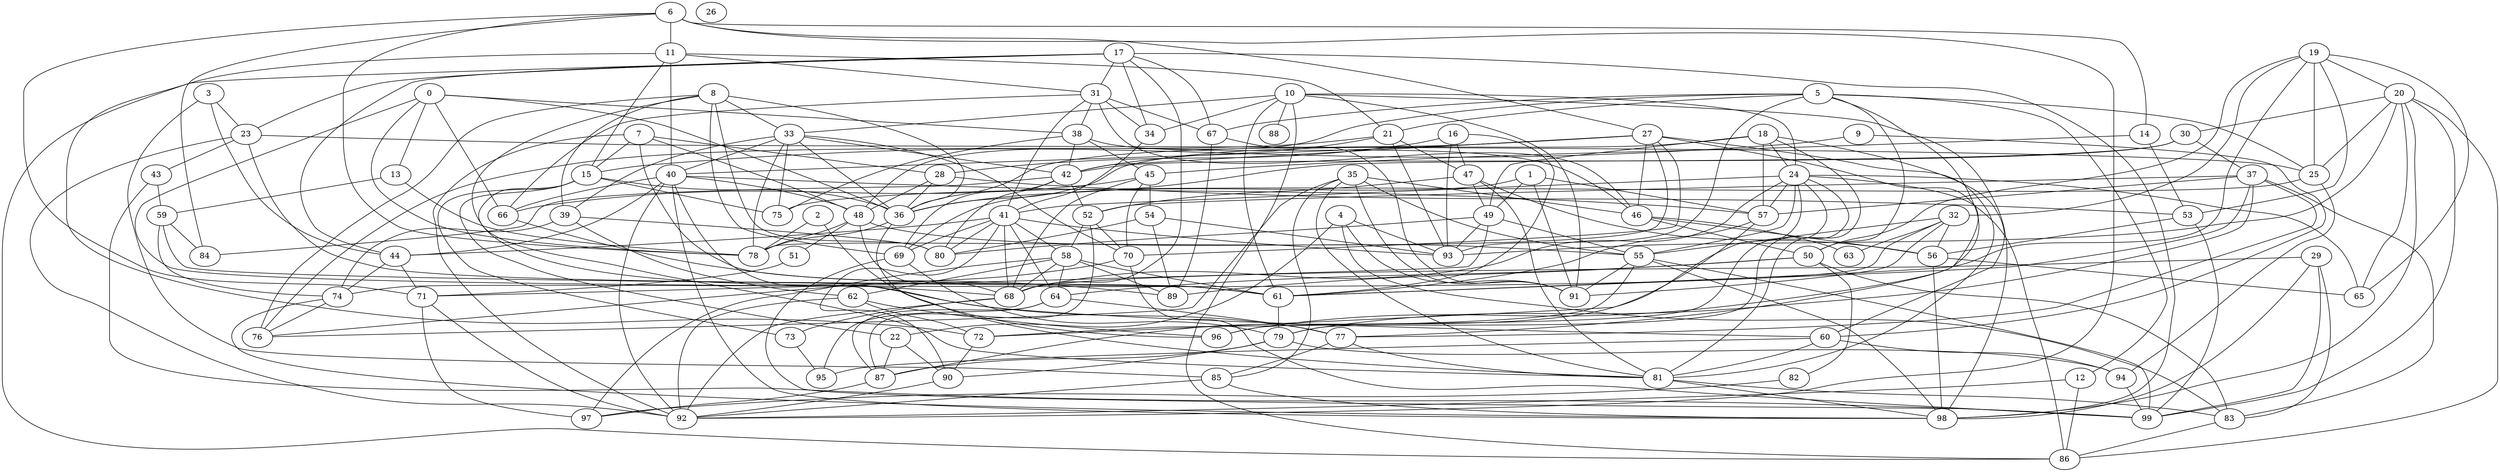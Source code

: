 strict graph "gnp_random_graph(100,0.06)" {
0;
1;
2;
3;
4;
5;
6;
7;
8;
9;
10;
11;
12;
13;
14;
15;
16;
17;
18;
19;
20;
21;
22;
23;
24;
25;
26;
27;
28;
29;
30;
31;
32;
33;
34;
35;
36;
37;
38;
39;
40;
41;
42;
43;
44;
45;
46;
47;
48;
49;
50;
51;
52;
53;
54;
55;
56;
57;
58;
59;
60;
61;
62;
63;
64;
65;
66;
67;
68;
69;
70;
71;
72;
73;
74;
75;
76;
77;
78;
79;
80;
81;
82;
83;
84;
85;
86;
87;
88;
89;
90;
91;
92;
93;
94;
95;
96;
97;
98;
99;
0 -- 66  [is_available=True, prob="0.285993409018"];
0 -- 68  [is_available=True, prob="0.408271628962"];
0 -- 38  [is_available=True, prob="0.296273216377"];
0 -- 13  [is_available=True, prob="1.0"];
0 -- 78  [is_available=True, prob="0.859927181716"];
0 -- 36  [is_available=True, prob="1.0"];
1 -- 49  [is_available=True, prob="0.604667157828"];
1 -- 91  [is_available=True, prob="0.357649810131"];
1 -- 69  [is_available=True, prob="0.524699399899"];
1 -- 57  [is_available=True, prob="1.0"];
2 -- 96  [is_available=True, prob="0.299850121517"];
2 -- 78  [is_available=True, prob="0.285714248903"];
3 -- 44  [is_available=True, prob="0.460301121538"];
3 -- 85  [is_available=True, prob="0.500185943929"];
3 -- 23  [is_available=True, prob="0.847214478154"];
4 -- 91  [is_available=True, prob="1.0"];
4 -- 83  [is_available=True, prob="0.746444507326"];
4 -- 93  [is_available=True, prob="0.657781175677"];
4 -- 22  [is_available=True, prob="0.815360118329"];
5 -- 96  [is_available=True, prob="0.719372335919"];
5 -- 67  [is_available=True, prob="0.748577745826"];
5 -- 12  [is_available=True, prob="1.0"];
5 -- 48  [is_available=True, prob="0.120052932561"];
5 -- 50  [is_available=True, prob="0.561095474374"];
5 -- 21  [is_available=True, prob="0.701312883985"];
5 -- 25  [is_available=True, prob="0.642752705327"];
5 -- 93  [is_available=True, prob="0.801007285372"];
6 -- 71  [is_available=True, prob="1.0"];
6 -- 11  [is_available=True, prob="0.629534380788"];
6 -- 78  [is_available=True, prob="0.106730871365"];
6 -- 84  [is_available=True, prob="1.0"];
6 -- 14  [is_available=True, prob="0.923087445052"];
6 -- 27  [is_available=True, prob="0.910961626108"];
6 -- 92  [is_available=True, prob="1.0"];
7 -- 48  [is_available=True, prob="0.930410889781"];
7 -- 92  [is_available=True, prob="0.723240971278"];
7 -- 28  [is_available=True, prob="0.0502361339894"];
7 -- 61  [is_available=True, prob="0.661242679109"];
7 -- 15  [is_available=True, prob="0.21995761525"];
8 -- 33  [is_available=True, prob="0.0416416197827"];
8 -- 36  [is_available=True, prob="0.301587723832"];
8 -- 69  [is_available=True, prob="0.046320421493"];
8 -- 39  [is_available=True, prob="0.723200490583"];
8 -- 76  [is_available=True, prob="0.0628886855661"];
8 -- 80  [is_available=True, prob="0.287014544059"];
8 -- 60  [is_available=True, prob="0.820266797028"];
9 -- 60  [is_available=True, prob="0.969749129729"];
9 -- 15  [is_available=True, prob="0.264772344623"];
10 -- 33  [is_available=True, prob="0.388321305865"];
10 -- 34  [is_available=True, prob="0.117553580894"];
10 -- 98  [is_available=True, prob="0.825994317309"];
10 -- 88  [is_available=True, prob="0.237914806454"];
10 -- 86  [is_available=True, prob="0.232958043354"];
10 -- 24  [is_available=True, prob="0.481614877089"];
10 -- 91  [is_available=True, prob="1.0"];
10 -- 61  [is_available=True, prob="0.355260900819"];
11 -- 40  [is_available=True, prob="1.0"];
11 -- 15  [is_available=True, prob="0.0580295078124"];
11 -- 72  [is_available=True, prob="0.635699881247"];
11 -- 21  [is_available=True, prob="0.231369464631"];
11 -- 31  [is_available=True, prob="0.00296051552034"];
12 -- 92  [is_available=True, prob="0.719872515561"];
12 -- 86  [is_available=True, prob="0.099398030411"];
13 -- 59  [is_available=True, prob="1.0"];
13 -- 78  [is_available=True, prob="0.215301074298"];
14 -- 45  [is_available=True, prob="0.712167791933"];
14 -- 53  [is_available=True, prob="0.209428827016"];
15 -- 75  [is_available=True, prob="0.183811323094"];
15 -- 36  [is_available=True, prob="0.286317937538"];
15 -- 81  [is_available=True, prob="0.600672377037"];
15 -- 22  [is_available=True, prob="0.0853020537858"];
15 -- 73  [is_available=True, prob="0.276207265705"];
16 -- 28  [is_available=True, prob="0.436902291377"];
16 -- 61  [is_available=True, prob="0.299769467902"];
16 -- 93  [is_available=True, prob="0.521003176467"];
16 -- 47  [is_available=True, prob="1.0"];
17 -- 34  [is_available=True, prob="0.141966720568"];
17 -- 67  [is_available=True, prob="0.175566557403"];
17 -- 68  [is_available=True, prob="0.551105911742"];
17 -- 44  [is_available=True, prob="0.101134685152"];
17 -- 98  [is_available=True, prob="0.653649030493"];
17 -- 86  [is_available=True, prob="0.671618212454"];
17 -- 23  [is_available=True, prob="0.794198963268"];
17 -- 31  [is_available=True, prob="1.0"];
18 -- 36  [is_available=True, prob="0.719946665753"];
18 -- 81  [is_available=True, prob="1.0"];
18 -- 49  [is_available=True, prob="0.629337389663"];
18 -- 24  [is_available=True, prob="1.0"];
18 -- 57  [is_available=True, prob="0.670048487387"];
18 -- 60  [is_available=True, prob="1.0"];
19 -- 32  [is_available=True, prob="0.539341168707"];
19 -- 65  [is_available=True, prob="0.515469275719"];
19 -- 50  [is_available=True, prob="0.500019732306"];
19 -- 20  [is_available=True, prob="0.100219456723"];
19 -- 53  [is_available=True, prob="1.0"];
19 -- 25  [is_available=True, prob="0.346940684763"];
19 -- 61  [is_available=True, prob="0.253581155231"];
20 -- 65  [is_available=True, prob="1.0"];
20 -- 98  [is_available=True, prob="0.340222827013"];
20 -- 99  [is_available=True, prob="1.0"];
20 -- 86  [is_available=True, prob="0.916770081124"];
20 -- 25  [is_available=True, prob="0.859436113526"];
20 -- 93  [is_available=True, prob="1.0"];
20 -- 30  [is_available=True, prob="0.388439736894"];
21 -- 42  [is_available=True, prob="0.902894214998"];
21 -- 76  [is_available=True, prob="0.860771504606"];
21 -- 47  [is_available=True, prob="0.370187296753"];
21 -- 93  [is_available=True, prob="0.828162054209"];
22 -- 90  [is_available=True, prob="1.0"];
22 -- 87  [is_available=True, prob="0.29834836199"];
23 -- 43  [is_available=True, prob="1.0"];
23 -- 25  [is_available=True, prob="0.54464073279"];
23 -- 92  [is_available=True, prob="1.0"];
23 -- 61  [is_available=True, prob="0.230990098555"];
24 -- 96  [is_available=True, prob="1.0"];
24 -- 65  [is_available=True, prob="1.0"];
24 -- 68  [is_available=True, prob="0.957252139939"];
24 -- 72  [is_available=True, prob="0.897327393242"];
24 -- 41  [is_available=True, prob="0.747572438452"];
24 -- 79  [is_available=True, prob="0.798248223998"];
24 -- 86  [is_available=True, prob="1.0"];
24 -- 55  [is_available=True, prob="0.739817359778"];
24 -- 57  [is_available=True, prob="0.0264856437969"];
25 -- 75  [is_available=True, prob="0.893446836291"];
25 -- 94  [is_available=True, prob="0.39802520252"];
27 -- 36  [is_available=True, prob="1.0"];
27 -- 70  [is_available=True, prob="1.0"];
27 -- 40  [is_available=True, prob="0.349823970588"];
27 -- 42  [is_available=True, prob="0.5772016073"];
27 -- 77  [is_available=True, prob="0.699029177619"];
27 -- 46  [is_available=True, prob="1.0"];
27 -- 81  [is_available=True, prob="1.0"];
27 -- 78  [is_available=True, prob="0.848506728166"];
28 -- 48  [is_available=True, prob="0.0900922259024"];
28 -- 36  [is_available=True, prob="1.0"];
28 -- 53  [is_available=True, prob="1.0"];
29 -- 99  [is_available=True, prob="0.86598505096"];
29 -- 98  [is_available=True, prob="0.964228881975"];
29 -- 83  [is_available=True, prob="0.0688823442252"];
29 -- 68  [is_available=True, prob="0.572256224292"];
30 -- 36  [is_available=True, prob="0.7492929856"];
30 -- 42  [is_available=True, prob="0.447926097723"];
30 -- 37  [is_available=True, prob="0.533597895497"];
31 -- 34  [is_available=True, prob="0.56284195246"];
31 -- 67  [is_available=True, prob="0.501370358193"];
31 -- 38  [is_available=True, prob="0.45593711982"];
31 -- 41  [is_available=True, prob="1.0"];
31 -- 66  [is_available=True, prob="1.0"];
31 -- 46  [is_available=True, prob="0.942852229435"];
32 -- 74  [is_available=True, prob="1.0"];
32 -- 55  [is_available=True, prob="1.0"];
32 -- 56  [is_available=True, prob="0.11147332276"];
32 -- 91  [is_available=True, prob="0.95412081104"];
32 -- 63  [is_available=True, prob="0.455032556409"];
33 -- 36  [is_available=True, prob="0.862824704485"];
33 -- 70  [is_available=True, prob="0.653252852145"];
33 -- 39  [is_available=True, prob="1.0"];
33 -- 75  [is_available=True, prob="0.221740802447"];
33 -- 78  [is_available=True, prob="0.215396300032"];
33 -- 40  [is_available=True, prob="0.728714351767"];
33 -- 42  [is_available=True, prob="0.748983606613"];
34 -- 41  [is_available=True, prob="0.270065394995"];
35 -- 76  [is_available=True, prob="1.0"];
35 -- 46  [is_available=True, prob="0.458002972136"];
35 -- 81  [is_available=True, prob="1.0"];
35 -- 85  [is_available=True, prob="1.0"];
35 -- 55  [is_available=True, prob="0.769030183589"];
35 -- 91  [is_available=True, prob="1.0"];
36 -- 78  [is_available=True, prob="0.112167129749"];
36 -- 81  [is_available=True, prob="0.960062909313"];
37 -- 77  [is_available=True, prob="0.179254516961"];
37 -- 79  [is_available=True, prob="1.0"];
37 -- 83  [is_available=True, prob="0.654622026334"];
37 -- 52  [is_available=True, prob="0.462660122635"];
37 -- 57  [is_available=True, prob="0.762289508148"];
37 -- 61  [is_available=True, prob="0.819755607741"];
38 -- 42  [is_available=True, prob="0.402881844481"];
38 -- 75  [is_available=True, prob="0.672891929239"];
38 -- 45  [is_available=True, prob="0.53621217891"];
38 -- 46  [is_available=True, prob="1.0"];
39 -- 74  [is_available=True, prob="0.939575297418"];
39 -- 62  [is_available=True, prob="0.250684996366"];
39 -- 80  [is_available=True, prob="0.243493562844"];
40 -- 66  [is_available=True, prob="1.0"];
40 -- 98  [is_available=True, prob="0.734735302537"];
40 -- 44  [is_available=True, prob="0.255227517438"];
40 -- 77  [is_available=True, prob="0.545714134888"];
40 -- 48  [is_available=True, prob="0.260814840316"];
40 -- 57  [is_available=True, prob="0.234957980436"];
40 -- 92  [is_available=True, prob="0.977079638418"];
41 -- 64  [is_available=True, prob="1.0"];
41 -- 68  [is_available=True, prob="0.203921141448"];
41 -- 69  [is_available=True, prob="0.11414101094"];
41 -- 44  [is_available=True, prob="0.834725720163"];
41 -- 93  [is_available=True, prob="0.135421587392"];
41 -- 80  [is_available=True, prob="0.495054604283"];
41 -- 58  [is_available=True, prob="1.0"];
41 -- 90  [is_available=True, prob="0.204312237366"];
42 -- 69  [is_available=True, prob="1.0"];
42 -- 80  [is_available=True, prob="0.916147393678"];
42 -- 52  [is_available=True, prob="0.388124222762"];
42 -- 84  [is_available=True, prob="1.0"];
43 -- 99  [is_available=True, prob="0.186759480939"];
43 -- 59  [is_available=True, prob="0.61509443092"];
44 -- 71  [is_available=True, prob="0.000816022050932"];
44 -- 74  [is_available=True, prob="0.174072216872"];
45 -- 66  [is_available=True, prob="1.0"];
45 -- 68  [is_available=True, prob="1.0"];
45 -- 70  [is_available=True, prob="0.88458058379"];
45 -- 54  [is_available=True, prob="1.0"];
46 -- 63  [is_available=True, prob="0.213781866819"];
46 -- 50  [is_available=True, prob="1.0"];
46 -- 56  [is_available=True, prob="0.521644387626"];
47 -- 81  [is_available=True, prob="0.713329288932"];
47 -- 49  [is_available=True, prob="0.0161596559183"];
47 -- 52  [is_available=True, prob="0.0155014421175"];
47 -- 56  [is_available=True, prob="0.324135486933"];
48 -- 68  [is_available=True, prob="0.247032479153"];
48 -- 78  [is_available=True, prob="1.0"];
48 -- 51  [is_available=True, prob="0.379417256329"];
48 -- 55  [is_available=True, prob="0.615886125516"];
49 -- 71  [is_available=True, prob="1.0"];
49 -- 80  [is_available=True, prob="0.90851245092"];
49 -- 55  [is_available=True, prob="0.611403256371"];
49 -- 93  [is_available=True, prob="0.833934960451"];
50 -- 64  [is_available=True, prob="0.750401809783"];
50 -- 82  [is_available=True, prob="0.90927380175"];
50 -- 83  [is_available=True, prob="0.165336573412"];
50 -- 89  [is_available=True, prob="0.271345515412"];
51 -- 71  [is_available=True, prob="0.433254025134"];
52 -- 70  [is_available=True, prob="1.0"];
52 -- 87  [is_available=True, prob="0.320196667826"];
52 -- 58  [is_available=True, prob="0.931319395669"];
53 -- 56  [is_available=True, prob="0.374469831818"];
53 -- 99  [is_available=True, prob="1.0"];
54 -- 80  [is_available=True, prob="0.98134142188"];
54 -- 89  [is_available=True, prob="0.488104317097"];
54 -- 93  [is_available=True, prob="1.0"];
55 -- 98  [is_available=True, prob="1.0"];
55 -- 72  [is_available=True, prob="0.670715513694"];
55 -- 99  [is_available=True, prob="1.0"];
55 -- 91  [is_available=True, prob="0.792614771439"];
56 -- 65  [is_available=True, prob="0.684012920596"];
56 -- 98  [is_available=True, prob="0.4382645701"];
57 -- 87  [is_available=True, prob="0.769425312275"];
57 -- 61  [is_available=True, prob="1.0"];
58 -- 64  [is_available=True, prob="1.0"];
58 -- 97  [is_available=True, prob="0.562742566081"];
58 -- 68  [is_available=True, prob="0.473799750435"];
58 -- 89  [is_available=True, prob="0.567513291255"];
58 -- 61  [is_available=True, prob="0.316139578044"];
58 -- 62  [is_available=True, prob="0.730396645979"];
59 -- 74  [is_available=True, prob="1.0"];
59 -- 84  [is_available=True, prob="0.809629387402"];
59 -- 61  [is_available=True, prob="0.799595946433"];
60 -- 81  [is_available=True, prob="1.0"];
60 -- 94  [is_available=True, prob="1.0"];
60 -- 95  [is_available=True, prob="0.194922342443"];
61 -- 79  [is_available=True, prob="0.868818387616"];
62 -- 72  [is_available=True, prob="0.564919929634"];
62 -- 96  [is_available=True, prob="0.996582815768"];
62 -- 92  [is_available=True, prob="0.779065436051"];
64 -- 77  [is_available=True, prob="0.139211945359"];
64 -- 87  [is_available=True, prob="0.569686853266"];
64 -- 95  [is_available=True, prob="1.0"];
66 -- 89  [is_available=True, prob="1.0"];
67 -- 91  [is_available=True, prob="0.677000354534"];
67 -- 89  [is_available=True, prob="0.662903703147"];
68 -- 73  [is_available=True, prob="0.829546805533"];
68 -- 92  [is_available=True, prob="0.00241984465594"];
69 -- 99  [is_available=True, prob="0.400214311867"];
69 -- 79  [is_available=True, prob="0.819562437534"];
70 -- 99  [is_available=True, prob="0.384619141098"];
70 -- 76  [is_available=True, prob="0.148327893555"];
71 -- 97  [is_available=True, prob="1.0"];
71 -- 92  [is_available=True, prob="0.34051510433"];
72 -- 90  [is_available=True, prob="0.71327087039"];
73 -- 95  [is_available=True, prob="0.671260352067"];
74 -- 98  [is_available=True, prob="0.896090906398"];
74 -- 76  [is_available=True, prob="0.828591943608"];
77 -- 81  [is_available=True, prob="0.114015088293"];
77 -- 85  [is_available=True, prob="0.471445961211"];
79 -- 87  [is_available=True, prob="1.0"];
79 -- 90  [is_available=True, prob="1.0"];
79 -- 94  [is_available=True, prob="0.941105513616"];
81 -- 98  [is_available=True, prob="1.0"];
81 -- 83  [is_available=True, prob="0.942418841822"];
82 -- 97  [is_available=True, prob="1.0"];
83 -- 86  [is_available=True, prob="0.875852442423"];
85 -- 98  [is_available=True, prob="0.00934089983278"];
85 -- 92  [is_available=True, prob="0.318362328975"];
87 -- 97  [is_available=True, prob="0.752216748805"];
90 -- 92  [is_available=True, prob="0.493945213136"];
94 -- 99  [is_available=True, prob="1.0"];
}
